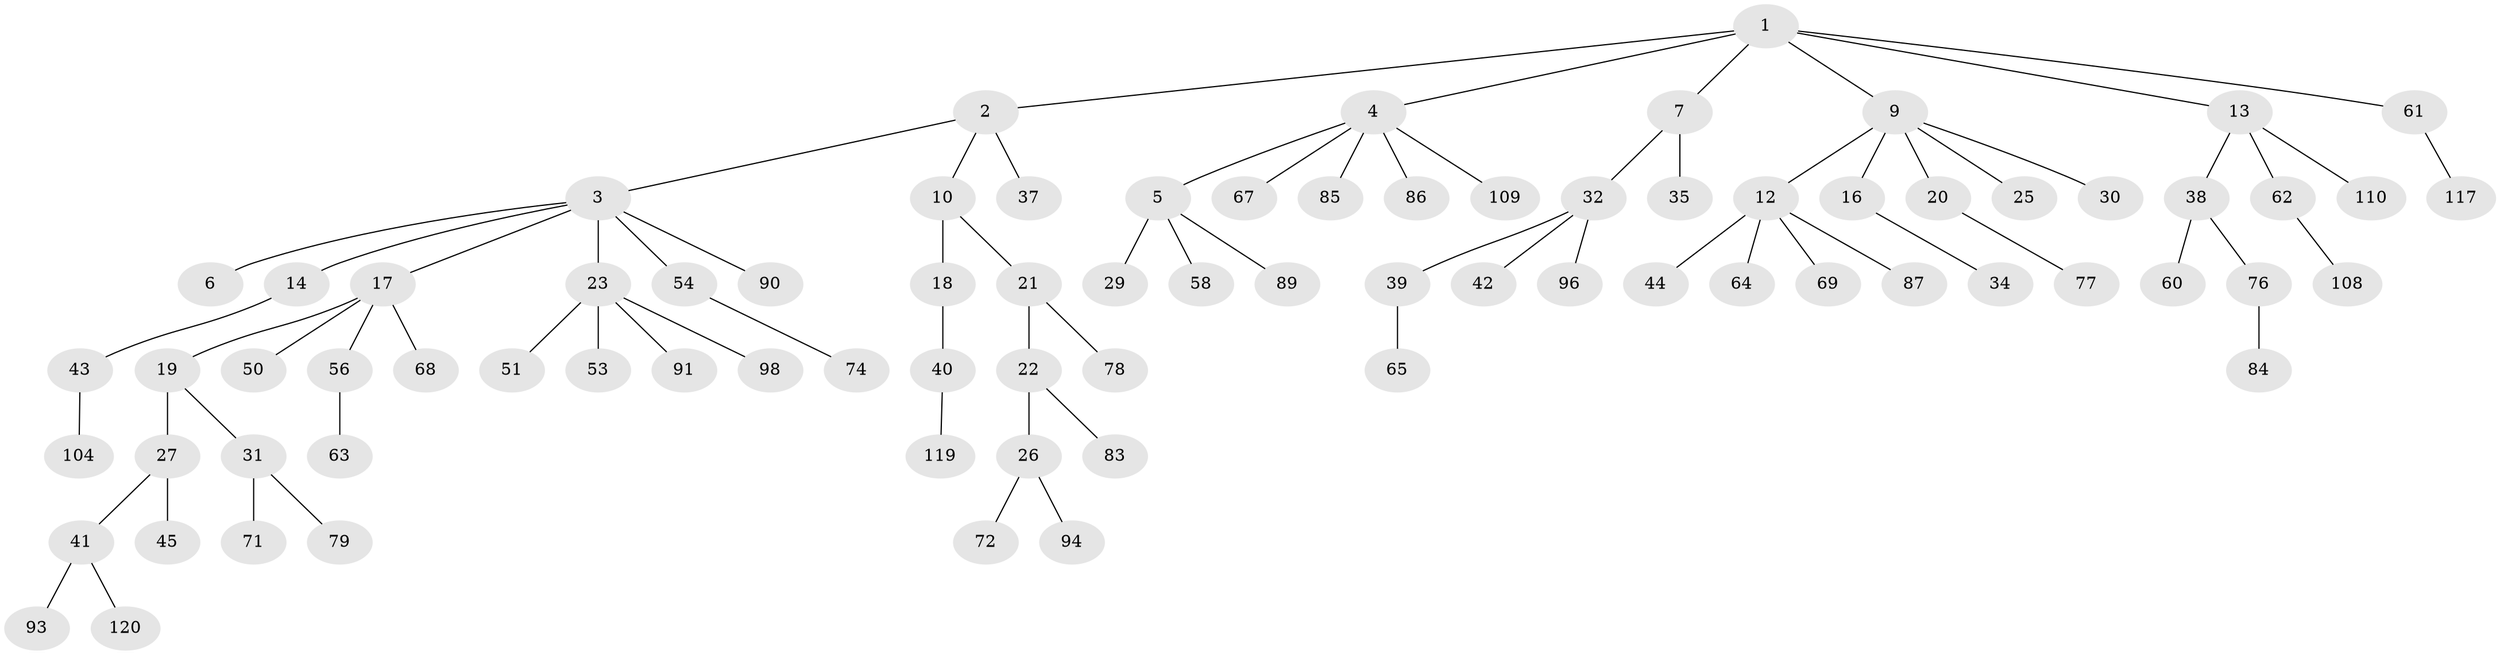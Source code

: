 // Generated by graph-tools (version 1.1) at 2025/24/03/03/25 07:24:06]
// undirected, 79 vertices, 78 edges
graph export_dot {
graph [start="1"]
  node [color=gray90,style=filled];
  1 [super="+8"];
  2 [super="+111"];
  3 [super="+66"];
  4 [super="+48"];
  5 [super="+15"];
  6;
  7 [super="+99"];
  9 [super="+11"];
  10 [super="+118"];
  12 [super="+28"];
  13 [super="+57"];
  14 [super="+52"];
  16;
  17 [super="+95"];
  18 [super="+33"];
  19 [super="+36"];
  20 [super="+75"];
  21 [super="+24"];
  22;
  23 [super="+73"];
  25;
  26 [super="+112"];
  27;
  29;
  30;
  31 [super="+55"];
  32 [super="+70"];
  34 [super="+81"];
  35 [super="+46"];
  37;
  38;
  39 [super="+47"];
  40 [super="+88"];
  41 [super="+102"];
  42 [super="+49"];
  43 [super="+59"];
  44 [super="+97"];
  45;
  50 [super="+107"];
  51;
  53 [super="+116"];
  54 [super="+105"];
  56;
  58 [super="+92"];
  60;
  61 [super="+82"];
  62 [super="+113"];
  63;
  64;
  65;
  67;
  68 [super="+100"];
  69;
  71 [super="+115"];
  72;
  74 [super="+101"];
  76 [super="+80"];
  77;
  78;
  79 [super="+114"];
  83;
  84;
  85;
  86;
  87;
  89 [super="+106"];
  90;
  91 [super="+103"];
  93;
  94;
  96;
  98;
  104;
  108;
  109;
  110;
  117;
  119;
  120;
  1 -- 2;
  1 -- 4;
  1 -- 7;
  1 -- 9;
  1 -- 61;
  1 -- 13;
  2 -- 3;
  2 -- 10;
  2 -- 37;
  3 -- 6;
  3 -- 14;
  3 -- 17;
  3 -- 23;
  3 -- 54;
  3 -- 90;
  4 -- 5;
  4 -- 67;
  4 -- 86;
  4 -- 109;
  4 -- 85;
  5 -- 29;
  5 -- 89;
  5 -- 58;
  7 -- 32;
  7 -- 35;
  9 -- 12;
  9 -- 16;
  9 -- 20;
  9 -- 25;
  9 -- 30;
  10 -- 18;
  10 -- 21;
  12 -- 44;
  12 -- 64;
  12 -- 69;
  12 -- 87;
  13 -- 38;
  13 -- 62;
  13 -- 110;
  14 -- 43;
  16 -- 34;
  17 -- 19;
  17 -- 50;
  17 -- 56;
  17 -- 68;
  18 -- 40;
  19 -- 27;
  19 -- 31;
  20 -- 77;
  21 -- 22;
  21 -- 78;
  22 -- 26;
  22 -- 83;
  23 -- 51;
  23 -- 53;
  23 -- 91;
  23 -- 98;
  26 -- 72;
  26 -- 94;
  27 -- 41;
  27 -- 45;
  31 -- 71;
  31 -- 79;
  32 -- 39;
  32 -- 42;
  32 -- 96;
  38 -- 60;
  38 -- 76;
  39 -- 65;
  40 -- 119;
  41 -- 93;
  41 -- 120;
  43 -- 104;
  54 -- 74;
  56 -- 63;
  61 -- 117;
  62 -- 108;
  76 -- 84;
}
